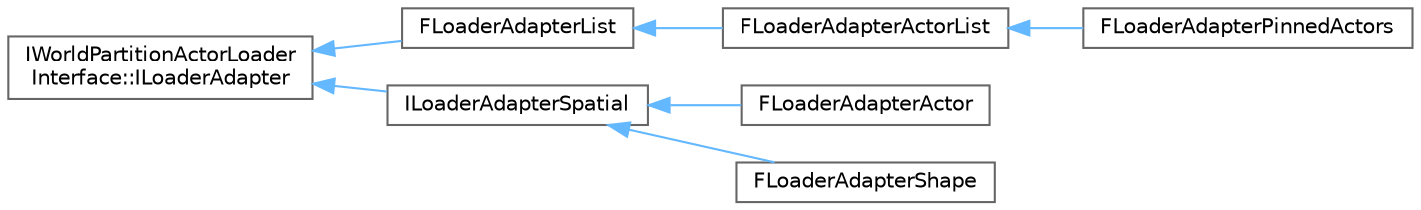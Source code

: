 digraph "Graphical Class Hierarchy"
{
 // INTERACTIVE_SVG=YES
 // LATEX_PDF_SIZE
  bgcolor="transparent";
  edge [fontname=Helvetica,fontsize=10,labelfontname=Helvetica,labelfontsize=10];
  node [fontname=Helvetica,fontsize=10,shape=box,height=0.2,width=0.4];
  rankdir="LR";
  Node0 [id="Node000000",label="IWorldPartitionActorLoader\lInterface::ILoaderAdapter",height=0.2,width=0.4,color="grey40", fillcolor="white", style="filled",URL="$da/d10/classIWorldPartitionActorLoaderInterface_1_1ILoaderAdapter.html",tooltip="Base class for actor loaders."];
  Node0 -> Node1 [id="edge5654_Node000000_Node000001",dir="back",color="steelblue1",style="solid",tooltip=" "];
  Node1 [id="Node000001",label="FLoaderAdapterList",height=0.2,width=0.4,color="grey40", fillcolor="white", style="filled",URL="$db/db1/classFLoaderAdapterList.html",tooltip="Base class for actor loaders that contains a specific list of actors."];
  Node1 -> Node2 [id="edge5655_Node000001_Node000002",dir="back",color="steelblue1",style="solid",tooltip=" "];
  Node2 [id="Node000002",label="FLoaderAdapterActorList",height=0.2,width=0.4,color="grey40", fillcolor="white", style="filled",URL="$d9/d83/classFLoaderAdapterActorList.html",tooltip="Loader adapter that contains an actor list."];
  Node2 -> Node3 [id="edge5656_Node000002_Node000003",dir="back",color="steelblue1",style="solid",tooltip=" "];
  Node3 [id="Node000003",label="FLoaderAdapterPinnedActors",height=0.2,width=0.4,color="grey40", fillcolor="white", style="filled",URL="$dd/dcb/classFLoaderAdapterPinnedActors.html",tooltip=" "];
  Node0 -> Node4 [id="edge5657_Node000000_Node000004",dir="back",color="steelblue1",style="solid",tooltip=" "];
  Node4 [id="Node000004",label="ILoaderAdapterSpatial",height=0.2,width=0.4,color="grey40", fillcolor="white", style="filled",URL="$d4/d9e/classILoaderAdapterSpatial.html",tooltip="Base class for actor loaders that requires spatial queries."];
  Node4 -> Node5 [id="edge5658_Node000004_Node000005",dir="back",color="steelblue1",style="solid",tooltip=" "];
  Node5 [id="Node000005",label="FLoaderAdapterActor",height=0.2,width=0.4,color="grey40", fillcolor="white", style="filled",URL="$d7/dbe/classFLoaderAdapterActor.html",tooltip="Actor loader adapter that will do a spatial query based on the actor's brush."];
  Node4 -> Node6 [id="edge5659_Node000004_Node000006",dir="back",color="steelblue1",style="solid",tooltip=" "];
  Node6 [id="Node000006",label="FLoaderAdapterShape",height=0.2,width=0.4,color="grey40", fillcolor="white", style="filled",URL="$d3/d75/classFLoaderAdapterShape.html",tooltip="Actor loader adapter that will do a spatial query based on a shape."];
}
